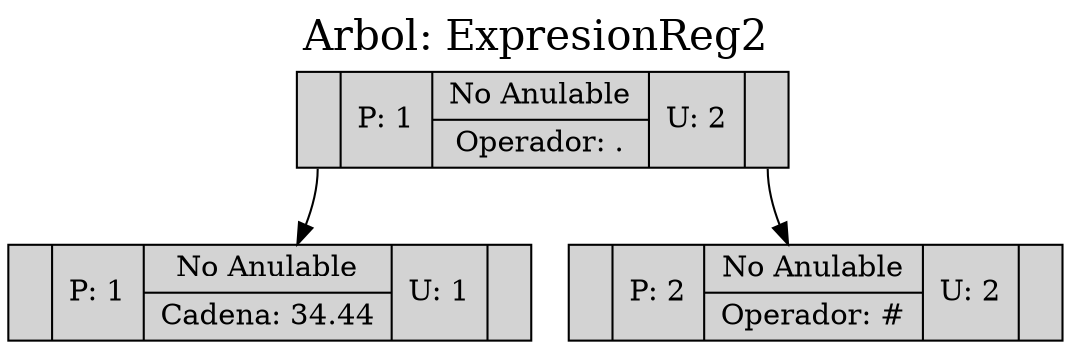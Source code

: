 digraph ARBOL { 
graph [label="Arbol: ExpresionReg2", labelloc=t, fontsize=20]; rankdir=TB
node[shape=record,style=filled] 
"0"[label ="<C0>|P: 1|{<C1>No Anulable|Operador: \.}|U: 2|<C2>"]; 
"2"[label ="<C0>|P: 1|{<C1>No Anulable|Cadena: \34.44}|U: 1|<C2>"]; 
"0":C0->"2"; 
"1"[label ="<C0>|P: 2|{<C1>No Anulable|Operador: \#}|U: 2|<C2>"]; 
"0":C2->"1"; 

}